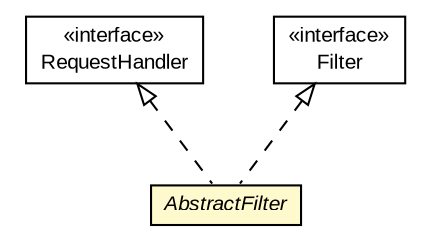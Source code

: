#!/usr/local/bin/dot
#
# Class diagram 
# Generated by UMLGraph version R5_6-24-gf6e263 (http://www.umlgraph.org/)
#

digraph G {
	edge [fontname="arial",fontsize=10,labelfontname="arial",labelfontsize=10];
	node [fontname="arial",fontsize=10,shape=plaintext];
	nodesep=0.25;
	ranksep=0.5;
	// org.gservlet.RequestHandler
	c312 [label=<<table title="org.gservlet.RequestHandler" border="0" cellborder="1" cellspacing="0" cellpadding="2" port="p" href="./RequestHandler.html">
		<tr><td><table border="0" cellspacing="0" cellpadding="1">
<tr><td align="center" balign="center"> &#171;interface&#187; </td></tr>
<tr><td align="center" balign="center"> RequestHandler </td></tr>
		</table></td></tr>
		</table>>, URL="./RequestHandler.html", fontname="arial", fontcolor="black", fontsize=10.0];
	// org.gservlet.AbstractFilter
	c336 [label=<<table title="org.gservlet.AbstractFilter" border="0" cellborder="1" cellspacing="0" cellpadding="2" port="p" bgcolor="lemonChiffon" href="./AbstractFilter.html">
		<tr><td><table border="0" cellspacing="0" cellpadding="1">
<tr><td align="center" balign="center"><font face="arial italic"> AbstractFilter </font></td></tr>
		</table></td></tr>
		</table>>, URL="./AbstractFilter.html", fontname="arial", fontcolor="black", fontsize=10.0];
	//org.gservlet.AbstractFilter implements javax.servlet.Filter
	c352:p -> c336:p [dir=back,arrowtail=empty,style=dashed];
	//org.gservlet.AbstractFilter implements org.gservlet.RequestHandler
	c312:p -> c336:p [dir=back,arrowtail=empty,style=dashed];
	// javax.servlet.Filter
	c352 [label=<<table title="javax.servlet.Filter" border="0" cellborder="1" cellspacing="0" cellpadding="2" port="p" href="https://docs.oracle.com/javaee/7/api/javax/servlet/Filter.html">
		<tr><td><table border="0" cellspacing="0" cellpadding="1">
<tr><td align="center" balign="center"> &#171;interface&#187; </td></tr>
<tr><td align="center" balign="center"> Filter </td></tr>
		</table></td></tr>
		</table>>, URL="https://docs.oracle.com/javaee/7/api/javax/servlet/Filter.html", fontname="arial", fontcolor="black", fontsize=10.0];
}

